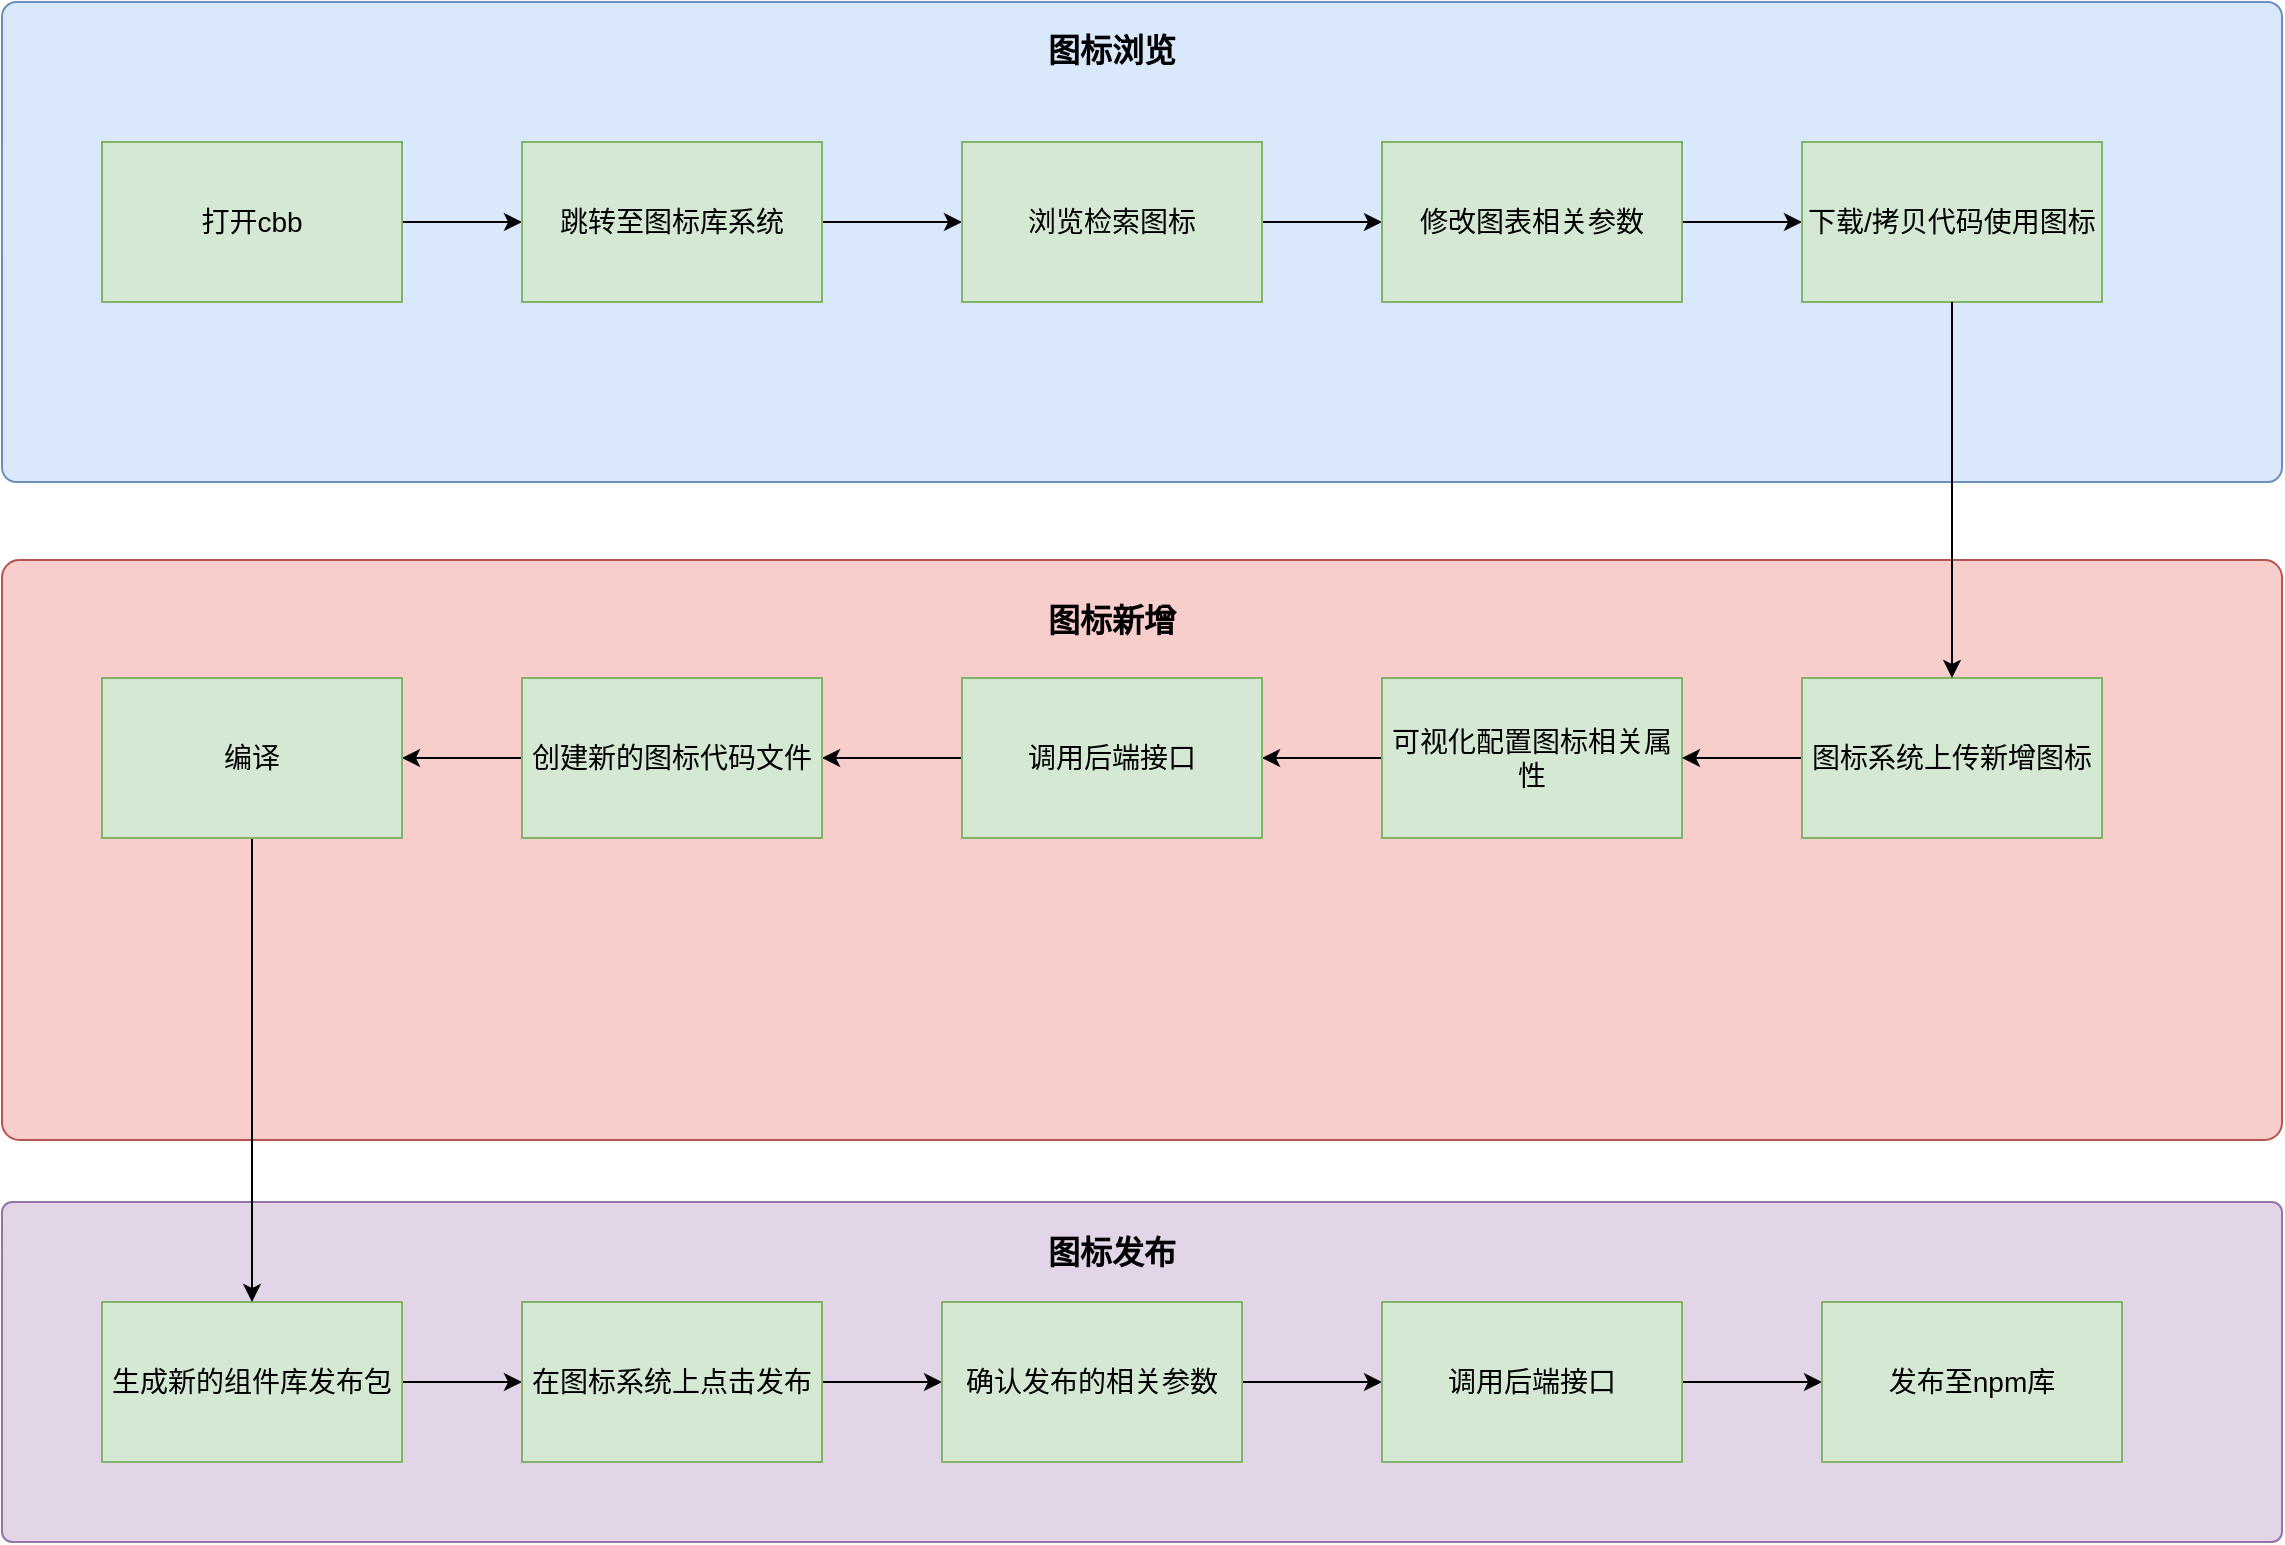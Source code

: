 <mxfile version="14.6.11" type="github">
  <diagram id="onAJnXxT8Nkg-IWg8Pun" name="第 1 页">
    <mxGraphModel dx="1422" dy="1931" grid="1" gridSize="10" guides="1" tooltips="1" connect="1" arrows="1" fold="1" page="1" pageScale="1" pageWidth="827" pageHeight="1169" math="0" shadow="0">
      <root>
        <mxCell id="0" />
        <mxCell id="1" parent="0" />
        <mxCell id="DTWknUlmrkSnQhSk17Vn-41" value="" style="rounded=1;whiteSpace=wrap;html=1;fontSize=14;fillColor=#e1d5e7;strokeColor=#9673a6;arcSize=3;" parent="1" vertex="1">
          <mxGeometry x="30" y="570" width="1140" height="170" as="geometry" />
        </mxCell>
        <mxCell id="DTWknUlmrkSnQhSk17Vn-40" value="" style="rounded=1;whiteSpace=wrap;html=1;fontSize=14;fillColor=#f8cecc;strokeColor=#b85450;arcSize=3;" parent="1" vertex="1">
          <mxGeometry x="30" y="249" width="1140" height="290" as="geometry" />
        </mxCell>
        <mxCell id="DTWknUlmrkSnQhSk17Vn-35" value="" style="rounded=1;whiteSpace=wrap;html=1;fontSize=14;fillColor=#dae8fc;strokeColor=#6c8ebf;arcSize=3;" parent="1" vertex="1">
          <mxGeometry x="30" y="-30" width="1140" height="240" as="geometry" />
        </mxCell>
        <mxCell id="DTWknUlmrkSnQhSk17Vn-20" value="" style="edgeStyle=orthogonalEdgeStyle;rounded=0;orthogonalLoop=1;jettySize=auto;html=1;fontSize=14;" parent="1" source="DTWknUlmrkSnQhSk17Vn-1" target="DTWknUlmrkSnQhSk17Vn-5" edge="1">
          <mxGeometry relative="1" as="geometry" />
        </mxCell>
        <mxCell id="DTWknUlmrkSnQhSk17Vn-1" value="打开cbb" style="rounded=0;whiteSpace=wrap;html=1;fillColor=#d5e8d4;strokeColor=#82b366;fontSize=14;" parent="1" vertex="1">
          <mxGeometry x="80" y="40" width="150" height="80" as="geometry" />
        </mxCell>
        <mxCell id="DTWknUlmrkSnQhSk17Vn-22" value="" style="edgeStyle=orthogonalEdgeStyle;rounded=0;orthogonalLoop=1;jettySize=auto;html=1;fontSize=14;" parent="1" source="DTWknUlmrkSnQhSk17Vn-5" target="DTWknUlmrkSnQhSk17Vn-6" edge="1">
          <mxGeometry relative="1" as="geometry" />
        </mxCell>
        <mxCell id="DTWknUlmrkSnQhSk17Vn-5" value="&lt;font style=&quot;font-size: 14px&quot;&gt;跳转至图标库系统&lt;br&gt;&lt;/font&gt;" style="rounded=0;whiteSpace=wrap;html=1;fillColor=#d5e8d4;strokeColor=#82b366;" parent="1" vertex="1">
          <mxGeometry x="290" y="40" width="150" height="80" as="geometry" />
        </mxCell>
        <mxCell id="DTWknUlmrkSnQhSk17Vn-23" value="" style="edgeStyle=orthogonalEdgeStyle;rounded=0;orthogonalLoop=1;jettySize=auto;html=1;fontSize=14;" parent="1" source="DTWknUlmrkSnQhSk17Vn-6" target="DTWknUlmrkSnQhSk17Vn-7" edge="1">
          <mxGeometry relative="1" as="geometry" />
        </mxCell>
        <mxCell id="DTWknUlmrkSnQhSk17Vn-6" value="&lt;span style=&quot;font-size: 14px&quot;&gt;浏览检索图标&lt;/span&gt;" style="rounded=0;whiteSpace=wrap;html=1;fillColor=#d5e8d4;strokeColor=#82b366;" parent="1" vertex="1">
          <mxGeometry x="510" y="40" width="150" height="80" as="geometry" />
        </mxCell>
        <mxCell id="DTWknUlmrkSnQhSk17Vn-24" value="" style="edgeStyle=orthogonalEdgeStyle;rounded=0;orthogonalLoop=1;jettySize=auto;html=1;fontSize=14;" parent="1" source="DTWknUlmrkSnQhSk17Vn-7" target="DTWknUlmrkSnQhSk17Vn-8" edge="1">
          <mxGeometry relative="1" as="geometry" />
        </mxCell>
        <mxCell id="DTWknUlmrkSnQhSk17Vn-7" value="&lt;span style=&quot;font-size: 14px&quot;&gt;修改图表相关参数&lt;/span&gt;" style="rounded=0;whiteSpace=wrap;html=1;fillColor=#d5e8d4;strokeColor=#82b366;" parent="1" vertex="1">
          <mxGeometry x="720" y="40" width="150" height="80" as="geometry" />
        </mxCell>
        <mxCell id="DTWknUlmrkSnQhSk17Vn-8" value="&lt;span style=&quot;font-size: 14px&quot;&gt;下载/拷贝代码使用图标&lt;/span&gt;" style="rounded=0;whiteSpace=wrap;html=1;fillColor=#d5e8d4;strokeColor=#82b366;" parent="1" vertex="1">
          <mxGeometry x="930" y="40" width="150" height="80" as="geometry" />
        </mxCell>
        <mxCell id="DTWknUlmrkSnQhSk17Vn-27" value="" style="edgeStyle=orthogonalEdgeStyle;rounded=0;orthogonalLoop=1;jettySize=auto;html=1;fontSize=14;" parent="1" source="DTWknUlmrkSnQhSk17Vn-9" target="DTWknUlmrkSnQhSk17Vn-11" edge="1">
          <mxGeometry relative="1" as="geometry" />
        </mxCell>
        <mxCell id="DTWknUlmrkSnQhSk17Vn-9" value="&lt;span style=&quot;font-size: 14px&quot;&gt;可视化配置图标相关属性&lt;/span&gt;" style="rounded=0;whiteSpace=wrap;html=1;fillColor=#d5e8d4;strokeColor=#82b366;" parent="1" vertex="1">
          <mxGeometry x="720" y="308" width="150" height="80" as="geometry" />
        </mxCell>
        <mxCell id="DTWknUlmrkSnQhSk17Vn-26" value="" style="edgeStyle=orthogonalEdgeStyle;rounded=0;orthogonalLoop=1;jettySize=auto;html=1;fontSize=14;" parent="1" source="DTWknUlmrkSnQhSk17Vn-10" target="DTWknUlmrkSnQhSk17Vn-9" edge="1">
          <mxGeometry relative="1" as="geometry" />
        </mxCell>
        <mxCell id="DTWknUlmrkSnQhSk17Vn-10" value="&lt;span style=&quot;font-size: 14px&quot;&gt;图标系统上传新增图标&lt;/span&gt;" style="rounded=0;whiteSpace=wrap;html=1;fillColor=#d5e8d4;strokeColor=#82b366;" parent="1" vertex="1">
          <mxGeometry x="930" y="308" width="150" height="80" as="geometry" />
        </mxCell>
        <mxCell id="DTWknUlmrkSnQhSk17Vn-28" value="" style="edgeStyle=orthogonalEdgeStyle;rounded=0;orthogonalLoop=1;jettySize=auto;html=1;fontSize=14;" parent="1" source="DTWknUlmrkSnQhSk17Vn-11" target="DTWknUlmrkSnQhSk17Vn-12" edge="1">
          <mxGeometry relative="1" as="geometry" />
        </mxCell>
        <mxCell id="DTWknUlmrkSnQhSk17Vn-11" value="&lt;span style=&quot;font-size: 14px&quot;&gt;调用后端接口&lt;/span&gt;" style="rounded=0;whiteSpace=wrap;html=1;fillColor=#d5e8d4;strokeColor=#82b366;" parent="1" vertex="1">
          <mxGeometry x="510" y="308" width="150" height="80" as="geometry" />
        </mxCell>
        <mxCell id="DTWknUlmrkSnQhSk17Vn-29" value="" style="edgeStyle=orthogonalEdgeStyle;rounded=0;orthogonalLoop=1;jettySize=auto;html=1;fontSize=14;" parent="1" source="DTWknUlmrkSnQhSk17Vn-12" target="DTWknUlmrkSnQhSk17Vn-14" edge="1">
          <mxGeometry relative="1" as="geometry" />
        </mxCell>
        <mxCell id="DTWknUlmrkSnQhSk17Vn-12" value="&lt;span style=&quot;font-size: 14px&quot;&gt;创建新的图标代码文件&lt;/span&gt;" style="rounded=0;whiteSpace=wrap;html=1;fillColor=#d5e8d4;strokeColor=#82b366;" parent="1" vertex="1">
          <mxGeometry x="290" y="308" width="150" height="80" as="geometry" />
        </mxCell>
        <mxCell id="DTWknUlmrkSnQhSk17Vn-31" value="" style="edgeStyle=orthogonalEdgeStyle;rounded=0;orthogonalLoop=1;jettySize=auto;html=1;fontSize=14;" parent="1" source="DTWknUlmrkSnQhSk17Vn-13" target="DTWknUlmrkSnQhSk17Vn-16" edge="1">
          <mxGeometry relative="1" as="geometry" />
        </mxCell>
        <mxCell id="DTWknUlmrkSnQhSk17Vn-13" value="&lt;span style=&quot;font-size: 14px&quot;&gt;生成新的组件库发布包&lt;/span&gt;" style="rounded=0;whiteSpace=wrap;html=1;fillColor=#d5e8d4;strokeColor=#82b366;" parent="1" vertex="1">
          <mxGeometry x="80" y="620" width="150" height="80" as="geometry" />
        </mxCell>
        <mxCell id="DTWknUlmrkSnQhSk17Vn-30" value="" style="edgeStyle=orthogonalEdgeStyle;rounded=0;orthogonalLoop=1;jettySize=auto;html=1;fontSize=14;" parent="1" source="DTWknUlmrkSnQhSk17Vn-14" target="DTWknUlmrkSnQhSk17Vn-13" edge="1">
          <mxGeometry relative="1" as="geometry" />
        </mxCell>
        <mxCell id="DTWknUlmrkSnQhSk17Vn-14" value="&lt;span style=&quot;font-size: 14px&quot;&gt;编译&lt;/span&gt;" style="rounded=0;whiteSpace=wrap;html=1;fillColor=#d5e8d4;strokeColor=#82b366;" parent="1" vertex="1">
          <mxGeometry x="80" y="308" width="150" height="80" as="geometry" />
        </mxCell>
        <mxCell id="DTWknUlmrkSnQhSk17Vn-32" value="" style="edgeStyle=orthogonalEdgeStyle;rounded=0;orthogonalLoop=1;jettySize=auto;html=1;fontSize=14;" parent="1" source="DTWknUlmrkSnQhSk17Vn-16" target="DTWknUlmrkSnQhSk17Vn-17" edge="1">
          <mxGeometry relative="1" as="geometry" />
        </mxCell>
        <mxCell id="DTWknUlmrkSnQhSk17Vn-16" value="&lt;span style=&quot;font-size: 14px&quot;&gt;在图标系统上点击发布&lt;/span&gt;" style="rounded=0;whiteSpace=wrap;html=1;fillColor=#d5e8d4;strokeColor=#82b366;" parent="1" vertex="1">
          <mxGeometry x="290" y="620" width="150" height="80" as="geometry" />
        </mxCell>
        <mxCell id="DTWknUlmrkSnQhSk17Vn-33" value="" style="edgeStyle=orthogonalEdgeStyle;rounded=0;orthogonalLoop=1;jettySize=auto;html=1;fontSize=14;" parent="1" source="DTWknUlmrkSnQhSk17Vn-17" target="DTWknUlmrkSnQhSk17Vn-18" edge="1">
          <mxGeometry relative="1" as="geometry" />
        </mxCell>
        <mxCell id="DTWknUlmrkSnQhSk17Vn-17" value="&lt;span style=&quot;font-size: 14px&quot;&gt;确认发布的相关参数&lt;/span&gt;" style="rounded=0;whiteSpace=wrap;html=1;fillColor=#d5e8d4;strokeColor=#82b366;" parent="1" vertex="1">
          <mxGeometry x="500" y="620" width="150" height="80" as="geometry" />
        </mxCell>
        <mxCell id="DTWknUlmrkSnQhSk17Vn-34" value="" style="edgeStyle=orthogonalEdgeStyle;rounded=0;orthogonalLoop=1;jettySize=auto;html=1;fontSize=14;" parent="1" source="DTWknUlmrkSnQhSk17Vn-18" target="DTWknUlmrkSnQhSk17Vn-19" edge="1">
          <mxGeometry relative="1" as="geometry" />
        </mxCell>
        <mxCell id="DTWknUlmrkSnQhSk17Vn-18" value="&lt;span style=&quot;font-size: 14px&quot;&gt;调用后端接口&lt;/span&gt;" style="rounded=0;whiteSpace=wrap;html=1;fillColor=#d5e8d4;strokeColor=#82b366;" parent="1" vertex="1">
          <mxGeometry x="720" y="620" width="150" height="80" as="geometry" />
        </mxCell>
        <mxCell id="DTWknUlmrkSnQhSk17Vn-19" value="&lt;span style=&quot;font-size: 14px&quot;&gt;发布至npm库&lt;/span&gt;" style="rounded=0;whiteSpace=wrap;html=1;fillColor=#d5e8d4;strokeColor=#82b366;" parent="1" vertex="1">
          <mxGeometry x="940" y="620" width="150" height="80" as="geometry" />
        </mxCell>
        <mxCell id="DTWknUlmrkSnQhSk17Vn-36" value="&lt;b&gt;&lt;font style=&quot;font-size: 16px&quot;&gt;图标浏览&lt;/font&gt;&lt;/b&gt;" style="text;html=1;strokeColor=none;fillColor=none;align=center;verticalAlign=middle;whiteSpace=wrap;rounded=0;fontSize=14;" parent="1" vertex="1">
          <mxGeometry x="520" y="-16" width="130" height="20" as="geometry" />
        </mxCell>
        <mxCell id="DTWknUlmrkSnQhSk17Vn-39" value="" style="edgeStyle=orthogonalEdgeStyle;rounded=0;orthogonalLoop=1;jettySize=auto;html=1;fontSize=14;exitX=0.5;exitY=1;exitDx=0;exitDy=0;" parent="1" source="DTWknUlmrkSnQhSk17Vn-8" target="DTWknUlmrkSnQhSk17Vn-10" edge="1">
          <mxGeometry relative="1" as="geometry">
            <mxPoint x="1005" y="180" as="sourcePoint" />
          </mxGeometry>
        </mxCell>
        <mxCell id="DTWknUlmrkSnQhSk17Vn-42" value="&lt;b&gt;&lt;font style=&quot;font-size: 16px&quot;&gt;图标新增&lt;/font&gt;&lt;/b&gt;" style="text;html=1;strokeColor=none;fillColor=none;align=center;verticalAlign=middle;whiteSpace=wrap;rounded=0;fontSize=14;" parent="1" vertex="1">
          <mxGeometry x="520" y="269" width="130" height="20" as="geometry" />
        </mxCell>
        <mxCell id="DTWknUlmrkSnQhSk17Vn-44" value="&lt;b&gt;&lt;font style=&quot;font-size: 16px&quot;&gt;图标发布&lt;/font&gt;&lt;/b&gt;" style="text;html=1;strokeColor=none;fillColor=none;align=center;verticalAlign=middle;whiteSpace=wrap;rounded=0;fontSize=14;" parent="1" vertex="1">
          <mxGeometry x="520" y="585" width="130" height="20" as="geometry" />
        </mxCell>
      </root>
    </mxGraphModel>
  </diagram>
</mxfile>
